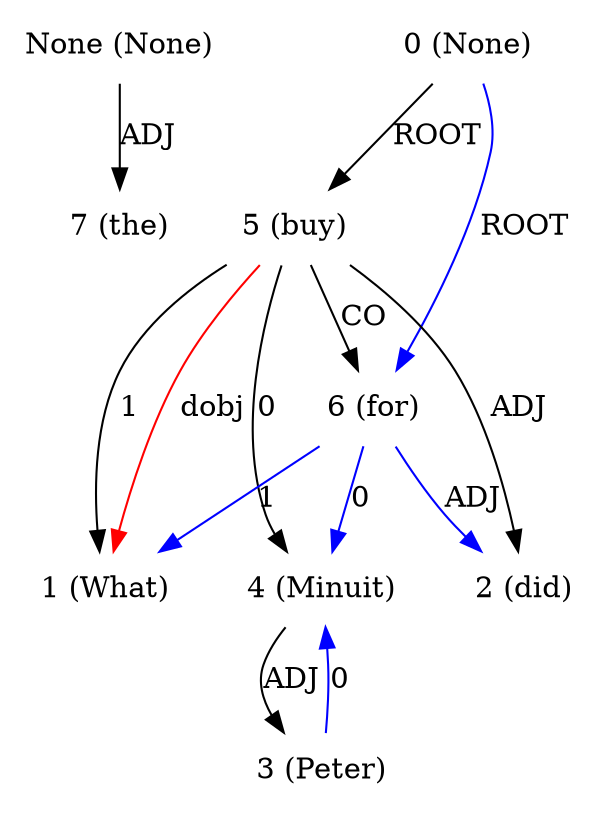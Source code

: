digraph G{
edge [dir=forward]
node [shape=plaintext]

None [label="None (None)"]
None -> 7 [label="ADJ"]
0 [label="0 (None)"]
0 -> 5 [label="ROOT"]
0 -> 6 [label="ROOT", color="blue"]
1 [label="1 (What)"]
5 -> 1 [label="dobj", color="red"]
2 [label="2 (did)"]
3 [label="3 (Peter)"]
3 -> 4 [label="0", color="blue"]
4 [label="4 (Minuit)"]
4 -> 3 [label="ADJ"]
5 [label="5 (buy)"]
5 -> 1 [label="1"]
5 -> 4 [label="0"]
5 -> 6 [label="CO"]
5 -> 2 [label="ADJ"]
6 [label="6 (for)"]
6 -> 1 [label="1", color="blue"]
6 -> 4 [label="0", color="blue"]
6 -> 2 [label="ADJ", color="blue"]
7 [label="7 (the)"]
}
